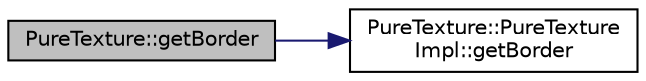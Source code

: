 digraph "PureTexture::getBorder"
{
 // LATEX_PDF_SIZE
  edge [fontname="Helvetica",fontsize="10",labelfontname="Helvetica",labelfontsize="10"];
  node [fontname="Helvetica",fontsize="10",shape=record];
  rankdir="LR";
  Node1 [label="PureTexture::getBorder",height=0.2,width=0.4,color="black", fillcolor="grey75", style="filled", fontcolor="black",tooltip="Gets the border state."];
  Node1 -> Node2 [color="midnightblue",fontsize="10",style="solid",fontname="Helvetica"];
  Node2 [label="PureTexture::PureTexture\lImpl::getBorder",height=0.2,width=0.4,color="black", fillcolor="white", style="filled",URL="$class_pure_texture_1_1_pure_texture_impl.html#a0bad39d8c2f6f8a0b59f6df542a24a1f",tooltip=" "];
}
